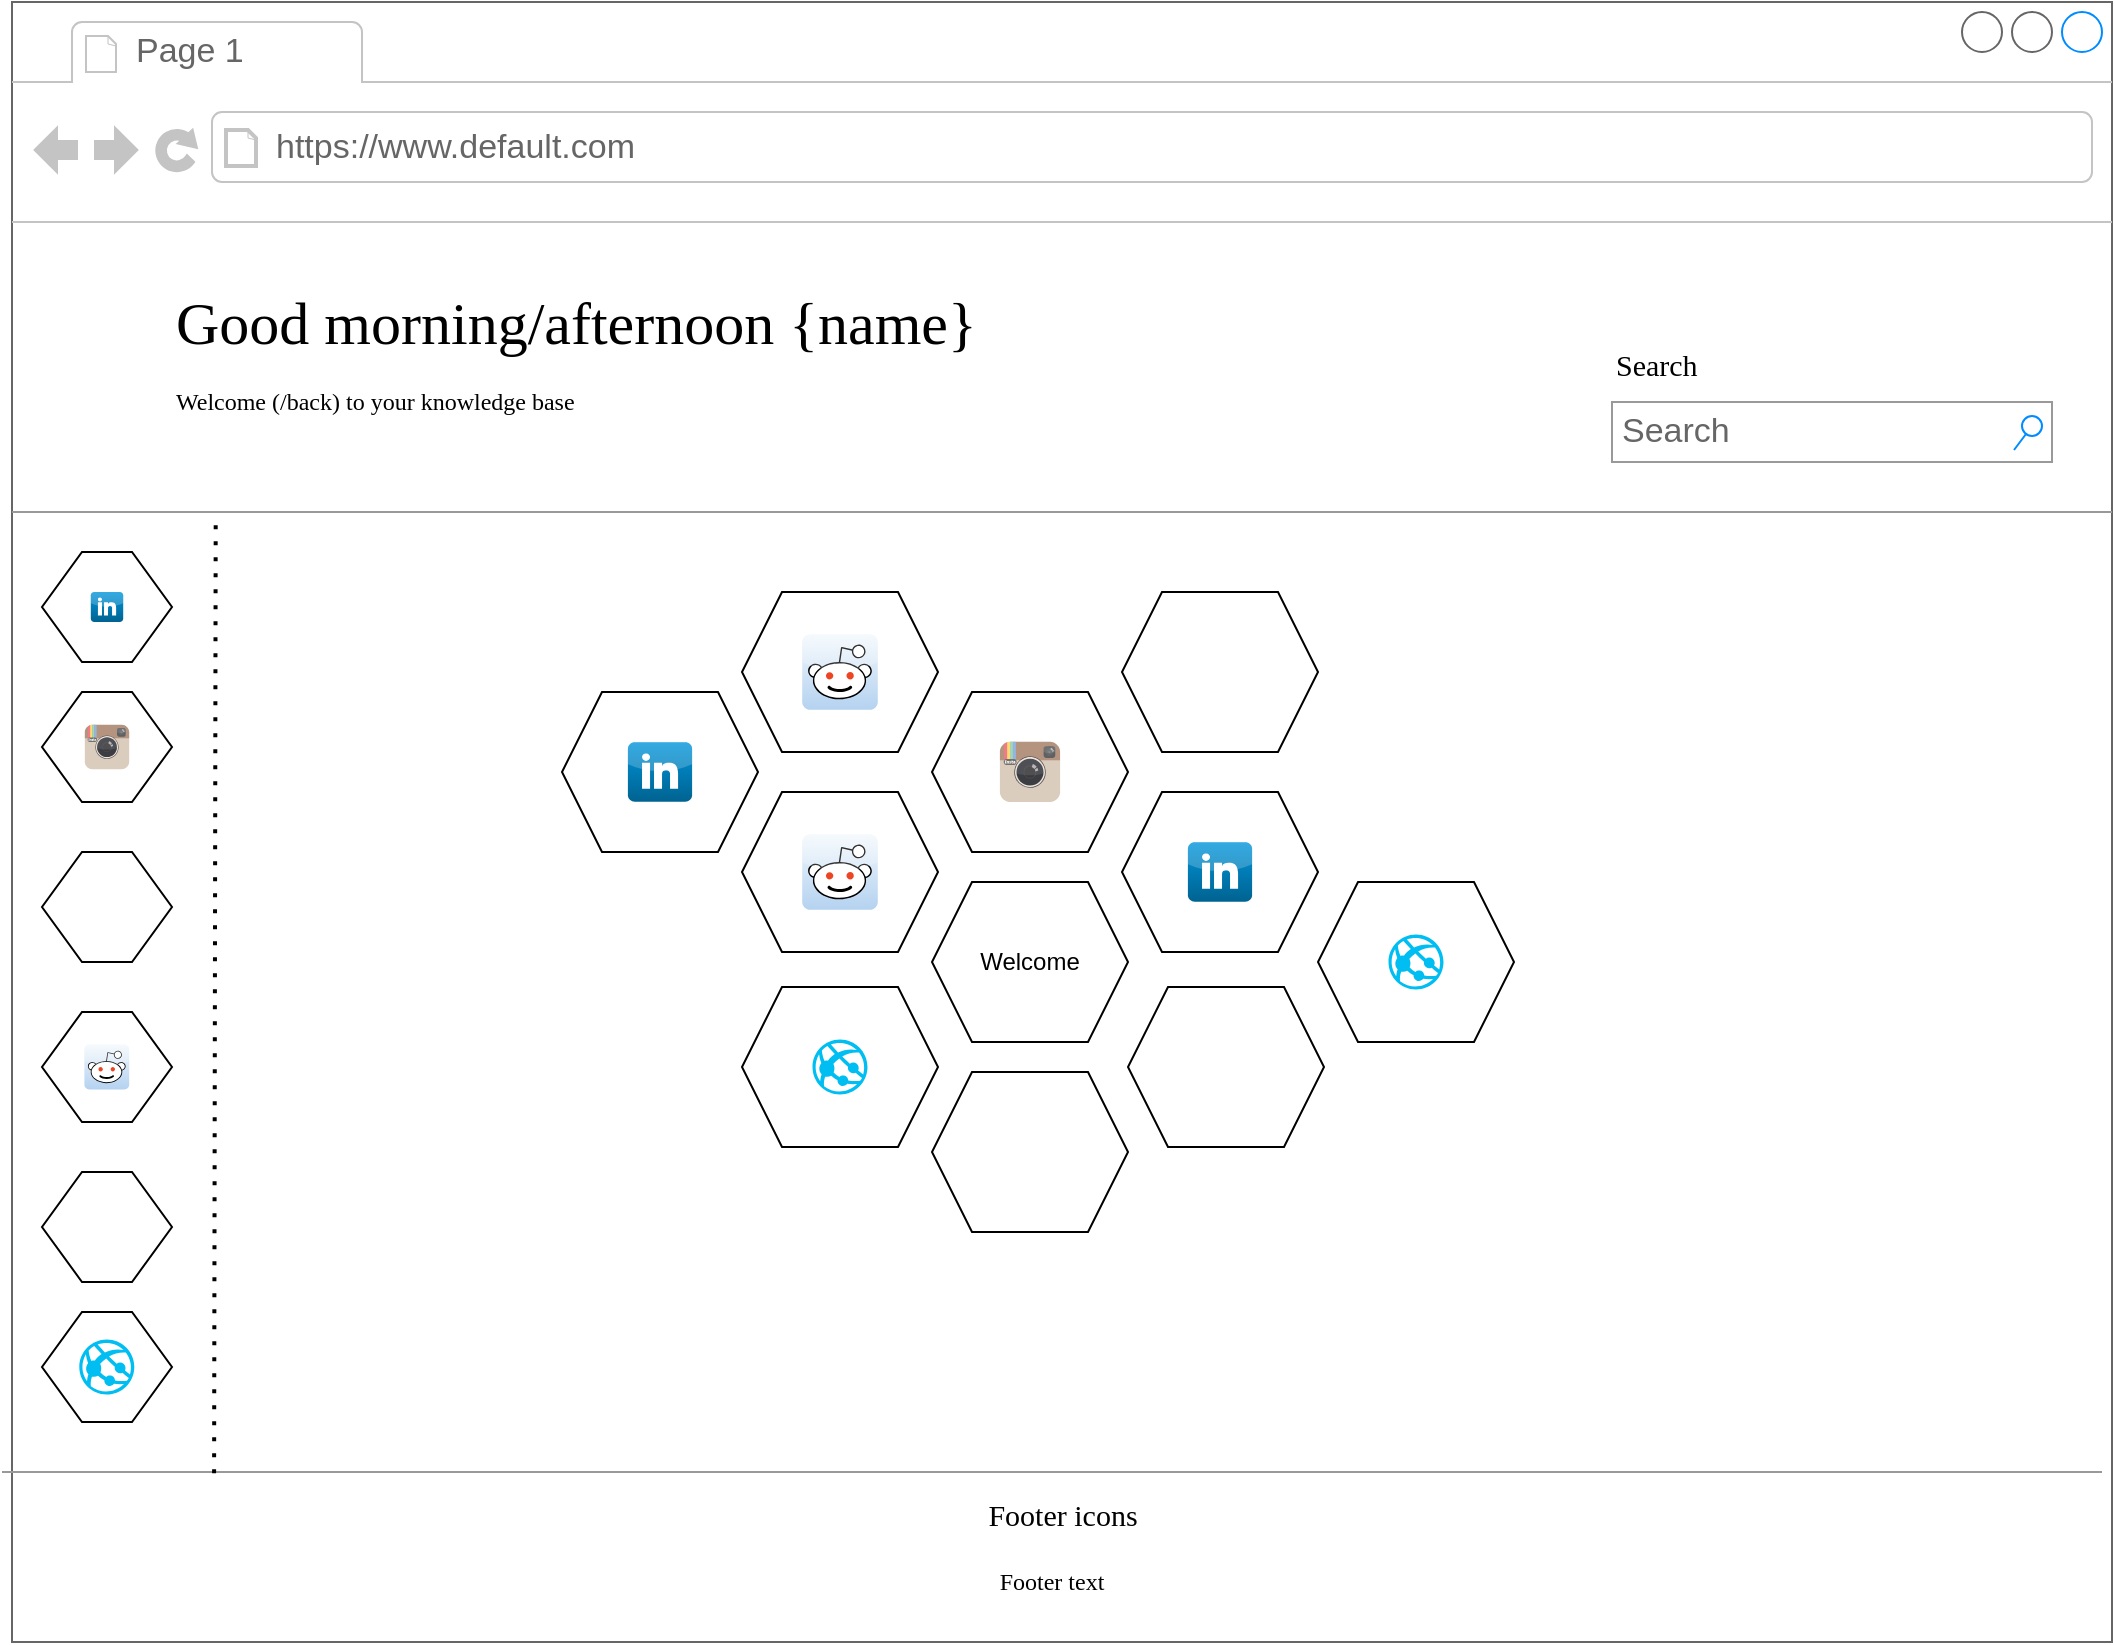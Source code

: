 <mxfile version="23.1.1" type="github">
  <diagram name="Page-1" id="2cc2dc42-3aac-f2a9-1cec-7a8b7cbee084">
    <mxGraphModel dx="733" dy="403" grid="1" gridSize="10" guides="1" tooltips="1" connect="1" arrows="1" fold="1" page="1" pageScale="1" pageWidth="1100" pageHeight="850" background="none" math="0" shadow="0">
      <root>
        <mxCell id="0" />
        <mxCell id="1" parent="0" />
        <mxCell id="7026571954dc6520-1" value="" style="strokeWidth=1;shadow=0;dashed=0;align=center;html=1;shape=mxgraph.mockup.containers.browserWindow;rSize=0;strokeColor=#666666;mainText=,;recursiveResize=0;rounded=0;labelBackgroundColor=none;fontFamily=Verdana;fontSize=12" parent="1" vertex="1">
          <mxGeometry x="25" y="15" width="1050" height="820" as="geometry" />
        </mxCell>
        <mxCell id="7026571954dc6520-2" value="Page 1" style="strokeWidth=1;shadow=0;dashed=0;align=center;html=1;shape=mxgraph.mockup.containers.anchor;fontSize=17;fontColor=#666666;align=left;" parent="7026571954dc6520-1" vertex="1">
          <mxGeometry x="60" y="12" width="110" height="26" as="geometry" />
        </mxCell>
        <mxCell id="7026571954dc6520-3" value="https://www.default.com" style="strokeWidth=1;shadow=0;dashed=0;align=center;html=1;shape=mxgraph.mockup.containers.anchor;rSize=0;fontSize=17;fontColor=#666666;align=left;" parent="7026571954dc6520-1" vertex="1">
          <mxGeometry x="130" y="60" width="250" height="26" as="geometry" />
        </mxCell>
        <mxCell id="7026571954dc6520-4" value="Good morning/afternoon {name}" style="text;html=1;points=[];align=left;verticalAlign=top;spacingTop=-4;fontSize=30;fontFamily=Verdana" parent="7026571954dc6520-1" vertex="1">
          <mxGeometry x="80" y="140" width="340" height="50" as="geometry" />
        </mxCell>
        <mxCell id="7026571954dc6520-11" value="Welcome (/back) to your knowledge base" style="text;html=1;points=[];align=left;verticalAlign=top;spacingTop=-4;fontSize=12;fontFamily=Verdana;whiteSpace=wrap;" parent="7026571954dc6520-1" vertex="1">
          <mxGeometry x="80" y="190" width="280" height="40" as="geometry" />
        </mxCell>
        <mxCell id="7026571954dc6520-12" value="Search" style="text;html=1;points=[];align=left;verticalAlign=top;spacingTop=-4;fontSize=15;fontFamily=Verdana" parent="7026571954dc6520-1" vertex="1">
          <mxGeometry x="800" y="170" width="170" height="30" as="geometry" />
        </mxCell>
        <mxCell id="7026571954dc6520-14" value="Search" style="strokeWidth=1;shadow=0;dashed=0;align=center;html=1;shape=mxgraph.mockup.forms.searchBox;strokeColor=#999999;mainText=;strokeColor2=#008cff;fontColor=#666666;fontSize=17;align=left;spacingLeft=3;rounded=0;labelBackgroundColor=none;" parent="7026571954dc6520-1" vertex="1">
          <mxGeometry x="800" y="200" width="220" height="30" as="geometry" />
        </mxCell>
        <mxCell id="7026571954dc6520-15" value="" style="verticalLabelPosition=bottom;shadow=0;dashed=0;align=center;html=1;verticalAlign=top;strokeWidth=1;shape=mxgraph.mockup.markup.line;strokeColor=#999999;rounded=0;labelBackgroundColor=none;fillColor=#ffffff;fontFamily=Verdana;fontSize=12;fontColor=#000000;" parent="7026571954dc6520-1" vertex="1">
          <mxGeometry y="245" width="1050" height="20" as="geometry" />
        </mxCell>
        <mxCell id="7026571954dc6520-21" value="" style="verticalLabelPosition=bottom;shadow=0;dashed=0;align=center;html=1;verticalAlign=top;strokeWidth=1;shape=mxgraph.mockup.markup.line;strokeColor=#999999;rounded=0;labelBackgroundColor=none;fillColor=#ffffff;fontFamily=Verdana;fontSize=12;fontColor=#000000;" parent="7026571954dc6520-1" vertex="1">
          <mxGeometry x="-5" y="725" width="1050" height="20" as="geometry" />
        </mxCell>
        <mxCell id="7026571954dc6520-31" value="Footer icons" style="text;html=1;points=[];align=center;verticalAlign=top;spacingTop=-4;fontSize=15;fontFamily=Verdana" parent="7026571954dc6520-1" vertex="1">
          <mxGeometry x="440" y="745" width="170" height="30" as="geometry" />
        </mxCell>
        <mxCell id="7026571954dc6520-34" value="&lt;div style=&quot;&quot;&gt;&lt;span style=&quot;background-color: initial;&quot;&gt;Footer text&lt;/span&gt;&lt;/div&gt;" style="text;html=1;points=[];align=center;verticalAlign=top;spacingTop=-4;fontSize=12;fontFamily=Verdana;whiteSpace=wrap;" parent="7026571954dc6520-1" vertex="1">
          <mxGeometry x="265" y="780" width="510" height="30" as="geometry" />
        </mxCell>
        <mxCell id="zGA6LBWknvbC6V1FzWVg-1" value="" style="shape=hexagon;perimeter=hexagonPerimeter2;whiteSpace=wrap;html=1;fixedSize=1;" vertex="1" parent="7026571954dc6520-1">
          <mxGeometry x="15" y="275" width="65" height="55" as="geometry" />
        </mxCell>
        <mxCell id="zGA6LBWknvbC6V1FzWVg-5" value="" style="shape=hexagon;perimeter=hexagonPerimeter2;whiteSpace=wrap;html=1;fixedSize=1;" vertex="1" parent="7026571954dc6520-1">
          <mxGeometry x="15" y="505" width="65" height="55" as="geometry" />
        </mxCell>
        <mxCell id="zGA6LBWknvbC6V1FzWVg-4" value="" style="shape=hexagon;perimeter=hexagonPerimeter2;whiteSpace=wrap;html=1;fixedSize=1;" vertex="1" parent="7026571954dc6520-1">
          <mxGeometry x="15" y="345" width="65" height="55" as="geometry" />
        </mxCell>
        <mxCell id="zGA6LBWknvbC6V1FzWVg-3" value="" style="shape=hexagon;perimeter=hexagonPerimeter2;whiteSpace=wrap;html=1;fixedSize=1;" vertex="1" parent="7026571954dc6520-1">
          <mxGeometry x="15" y="425" width="65" height="55" as="geometry" />
        </mxCell>
        <mxCell id="zGA6LBWknvbC6V1FzWVg-2" value="" style="shape=hexagon;perimeter=hexagonPerimeter2;whiteSpace=wrap;html=1;fixedSize=1;size=20.0;" vertex="1" parent="7026571954dc6520-1">
          <mxGeometry x="15" y="585" width="65" height="55" as="geometry" />
        </mxCell>
        <mxCell id="zGA6LBWknvbC6V1FzWVg-7" value="" style="shape=hexagon;perimeter=hexagonPerimeter2;whiteSpace=wrap;html=1;fixedSize=1;" vertex="1" parent="7026571954dc6520-1">
          <mxGeometry x="15" y="655" width="65" height="55" as="geometry" />
        </mxCell>
        <mxCell id="zGA6LBWknvbC6V1FzWVg-11" value="" style="endArrow=none;dashed=1;html=1;dashPattern=1 3;strokeWidth=2;rounded=0;exitX=0.101;exitY=0.533;exitDx=0;exitDy=0;exitPerimeter=0;movable=1;resizable=1;rotatable=1;deletable=1;editable=1;locked=0;connectable=1;entryX=0.097;entryY=0.7;entryDx=0;entryDy=0;entryPerimeter=0;" edge="1" parent="7026571954dc6520-1" source="7026571954dc6520-21" target="7026571954dc6520-15">
          <mxGeometry width="50" height="50" relative="1" as="geometry">
            <mxPoint x="365" y="435" as="sourcePoint" />
            <mxPoint x="101" y="265" as="targetPoint" />
          </mxGeometry>
        </mxCell>
        <mxCell id="zGA6LBWknvbC6V1FzWVg-12" value="Welcome" style="shape=hexagon;perimeter=hexagonPerimeter2;whiteSpace=wrap;html=1;fixedSize=1;" vertex="1" parent="7026571954dc6520-1">
          <mxGeometry x="460" y="440" width="98" height="80" as="geometry" />
        </mxCell>
        <mxCell id="zGA6LBWknvbC6V1FzWVg-13" value="" style="shape=hexagon;perimeter=hexagonPerimeter2;whiteSpace=wrap;html=1;fixedSize=1;" vertex="1" parent="7026571954dc6520-1">
          <mxGeometry x="555" y="395" width="98" height="80" as="geometry" />
        </mxCell>
        <mxCell id="zGA6LBWknvbC6V1FzWVg-14" value="" style="shape=hexagon;perimeter=hexagonPerimeter2;whiteSpace=wrap;html=1;fixedSize=1;" vertex="1" parent="7026571954dc6520-1">
          <mxGeometry x="460" y="345" width="98" height="80" as="geometry" />
        </mxCell>
        <mxCell id="zGA6LBWknvbC6V1FzWVg-18" value="" style="shape=hexagon;perimeter=hexagonPerimeter2;whiteSpace=wrap;html=1;fixedSize=1;" vertex="1" parent="7026571954dc6520-1">
          <mxGeometry x="365" y="395" width="98" height="80" as="geometry" />
        </mxCell>
        <mxCell id="zGA6LBWknvbC6V1FzWVg-17" value="" style="shape=hexagon;perimeter=hexagonPerimeter2;whiteSpace=wrap;html=1;fixedSize=1;" vertex="1" parent="7026571954dc6520-1">
          <mxGeometry x="365" y="492.5" width="98" height="80" as="geometry" />
        </mxCell>
        <mxCell id="zGA6LBWknvbC6V1FzWVg-16" value="" style="shape=hexagon;perimeter=hexagonPerimeter2;whiteSpace=wrap;html=1;fixedSize=1;" vertex="1" parent="7026571954dc6520-1">
          <mxGeometry x="460" y="535" width="98" height="80" as="geometry" />
        </mxCell>
        <mxCell id="zGA6LBWknvbC6V1FzWVg-15" value="" style="shape=hexagon;perimeter=hexagonPerimeter2;whiteSpace=wrap;html=1;fixedSize=1;" vertex="1" parent="7026571954dc6520-1">
          <mxGeometry x="558" y="492.5" width="98" height="80" as="geometry" />
        </mxCell>
        <mxCell id="zGA6LBWknvbC6V1FzWVg-21" value="" style="shape=hexagon;perimeter=hexagonPerimeter2;whiteSpace=wrap;html=1;fixedSize=1;" vertex="1" parent="7026571954dc6520-1">
          <mxGeometry x="555" y="295" width="98" height="80" as="geometry" />
        </mxCell>
        <mxCell id="zGA6LBWknvbC6V1FzWVg-20" value="" style="shape=hexagon;perimeter=hexagonPerimeter2;whiteSpace=wrap;html=1;fixedSize=1;" vertex="1" parent="7026571954dc6520-1">
          <mxGeometry x="365" y="295" width="98" height="80" as="geometry" />
        </mxCell>
        <mxCell id="zGA6LBWknvbC6V1FzWVg-19" value="" style="shape=hexagon;perimeter=hexagonPerimeter2;whiteSpace=wrap;html=1;fixedSize=1;" vertex="1" parent="7026571954dc6520-1">
          <mxGeometry x="275" y="345" width="98" height="80" as="geometry" />
        </mxCell>
        <mxCell id="zGA6LBWknvbC6V1FzWVg-22" value="" style="shape=hexagon;perimeter=hexagonPerimeter2;whiteSpace=wrap;html=1;fixedSize=1;" vertex="1" parent="7026571954dc6520-1">
          <mxGeometry x="653" y="440" width="98" height="80" as="geometry" />
        </mxCell>
        <mxCell id="zGA6LBWknvbC6V1FzWVg-24" value="" style="dashed=0;outlineConnect=0;html=1;align=center;labelPosition=center;verticalLabelPosition=bottom;verticalAlign=top;shape=mxgraph.webicons.linkedin;fillColor=#0095DB;gradientColor=#006391;aspect=fixed;" vertex="1" parent="7026571954dc6520-1">
          <mxGeometry x="39.4" y="295" width="16.2" height="15" as="geometry" />
        </mxCell>
        <mxCell id="zGA6LBWknvbC6V1FzWVg-26" value="" style="dashed=0;outlineConnect=0;html=1;align=center;labelPosition=center;verticalLabelPosition=bottom;verticalAlign=top;shape=mxgraph.webicons.linkedin;fillColor=#0095DB;gradientColor=#006391;aspect=fixed;" vertex="1" parent="7026571954dc6520-1">
          <mxGeometry x="587.95" y="420.14" width="32.1" height="29.72" as="geometry" />
        </mxCell>
        <mxCell id="zGA6LBWknvbC6V1FzWVg-27" value="" style="dashed=0;outlineConnect=0;html=1;align=center;labelPosition=center;verticalLabelPosition=bottom;verticalAlign=top;shape=mxgraph.weblogos.instagram;fillColor=#6FC0E4;gradientColor=#1E305B;movable=1;resizable=1;rotatable=1;deletable=1;editable=1;locked=0;connectable=1;aspect=fixed;" vertex="1" parent="7026571954dc6520-1">
          <mxGeometry x="36.4" y="361.4" width="22.2" height="22.2" as="geometry" />
        </mxCell>
        <mxCell id="zGA6LBWknvbC6V1FzWVg-28" value="" style="dashed=0;outlineConnect=0;html=1;align=center;labelPosition=center;verticalLabelPosition=bottom;verticalAlign=top;shape=mxgraph.weblogos.instagram;fillColor=#6FC0E4;gradientColor=#1E305B;movable=1;resizable=1;rotatable=1;deletable=1;editable=1;locked=0;connectable=1;aspect=fixed;" vertex="1" parent="7026571954dc6520-1">
          <mxGeometry x="493.95" y="369.9" width="30.1" height="30.1" as="geometry" />
        </mxCell>
        <mxCell id="zGA6LBWknvbC6V1FzWVg-29" value="" style="shape=image;html=1;verticalAlign=top;verticalLabelPosition=bottom;labelBackgroundColor=#ffffff;imageAspect=0;aspect=fixed;image=https://cdn3.iconfinder.com/data/icons/2018-social-media-logotypes/1000/2018_social_media_popular_app_logo_twitter-128.png" vertex="1" parent="7026571954dc6520-1">
          <mxGeometry x="36.75" y="441.75" width="21.5" height="21.5" as="geometry" />
        </mxCell>
        <mxCell id="zGA6LBWknvbC6V1FzWVg-31" value="" style="dashed=0;outlineConnect=0;html=1;align=center;labelPosition=center;verticalLabelPosition=bottom;verticalAlign=top;shape=mxgraph.webicons.linkedin;fillColor=#0095DB;gradientColor=#006391;aspect=fixed;" vertex="1" parent="7026571954dc6520-1">
          <mxGeometry x="307.95" y="370.14" width="32.1" height="29.72" as="geometry" />
        </mxCell>
        <mxCell id="zGA6LBWknvbC6V1FzWVg-33" value="" style="dashed=0;outlineConnect=0;html=1;align=center;labelPosition=center;verticalLabelPosition=bottom;verticalAlign=top;shape=mxgraph.webicons.reddit;fillColor=#F3F8FC;gradientColor=#B4D2F0;aspect=fixed;" vertex="1" parent="7026571954dc6520-1">
          <mxGeometry x="36.2" y="521.3" width="22.4" height="22.4" as="geometry" />
        </mxCell>
        <mxCell id="zGA6LBWknvbC6V1FzWVg-34" value="" style="dashed=0;outlineConnect=0;html=1;align=center;labelPosition=center;verticalLabelPosition=bottom;verticalAlign=top;shape=mxgraph.webicons.reddit;fillColor=#F3F8FC;gradientColor=#B4D2F0;aspect=fixed;" vertex="1" parent="7026571954dc6520-1">
          <mxGeometry x="395.1" y="316.1" width="37.8" height="37.8" as="geometry" />
        </mxCell>
        <mxCell id="zGA6LBWknvbC6V1FzWVg-35" value="" style="dashed=0;outlineConnect=0;html=1;align=center;labelPosition=center;verticalLabelPosition=bottom;verticalAlign=top;shape=mxgraph.webicons.reddit;fillColor=#F3F8FC;gradientColor=#B4D2F0;aspect=fixed;" vertex="1" parent="7026571954dc6520-1">
          <mxGeometry x="395.1" y="416.1" width="37.8" height="37.8" as="geometry" />
        </mxCell>
        <mxCell id="zGA6LBWknvbC6V1FzWVg-37" value="" style="shape=image;html=1;verticalAlign=top;verticalLabelPosition=bottom;labelBackgroundColor=#ffffff;imageAspect=0;aspect=fixed;image=https://cdn2.iconfinder.com/data/icons/social-media-2285/512/1_Facebook_colored_svg_copy-128.png" vertex="1" parent="7026571954dc6520-1">
          <mxGeometry x="33.4" y="598.5" width="28" height="28" as="geometry" />
        </mxCell>
        <mxCell id="zGA6LBWknvbC6V1FzWVg-38" value="" style="shape=image;html=1;verticalAlign=top;verticalLabelPosition=bottom;labelBackgroundColor=#ffffff;imageAspect=0;aspect=fixed;image=https://cdn2.iconfinder.com/data/icons/social-media-2285/512/1_Facebook_colored_svg_copy-128.png" vertex="1" parent="7026571954dc6520-1">
          <mxGeometry x="593" y="518.5" width="28" height="28" as="geometry" />
        </mxCell>
        <mxCell id="zGA6LBWknvbC6V1FzWVg-39" value="" style="verticalLabelPosition=bottom;html=1;verticalAlign=top;align=center;strokeColor=none;fillColor=#00BEF2;shape=mxgraph.azure.azure_website;pointerEvents=1;aspect=fixed;" vertex="1" parent="7026571954dc6520-1">
          <mxGeometry x="33.65" y="668.75" width="27.5" height="27.5" as="geometry" />
        </mxCell>
        <mxCell id="zGA6LBWknvbC6V1FzWVg-40" value="" style="verticalLabelPosition=bottom;html=1;verticalAlign=top;align=center;strokeColor=none;fillColor=#00BEF2;shape=mxgraph.azure.azure_website;pointerEvents=1;aspect=fixed;" vertex="1" parent="7026571954dc6520-1">
          <mxGeometry x="400.25" y="518.75" width="27.5" height="27.5" as="geometry" />
        </mxCell>
        <mxCell id="zGA6LBWknvbC6V1FzWVg-41" value="" style="verticalLabelPosition=bottom;html=1;verticalAlign=top;align=center;strokeColor=none;fillColor=#00BEF2;shape=mxgraph.azure.azure_website;pointerEvents=1;aspect=fixed;" vertex="1" parent="7026571954dc6520-1">
          <mxGeometry x="688.25" y="466.25" width="27.5" height="27.5" as="geometry" />
        </mxCell>
        <mxCell id="zGA6LBWknvbC6V1FzWVg-42" value="" style="shape=image;html=1;verticalAlign=top;verticalLabelPosition=bottom;labelBackgroundColor=#ffffff;imageAspect=0;aspect=fixed;image=https://cdn3.iconfinder.com/data/icons/2018-social-media-logotypes/1000/2018_social_media_popular_app_logo_twitter-128.png" vertex="1" parent="7026571954dc6520-1">
          <mxGeometry x="586.99" y="317.99" width="34.02" height="34.02" as="geometry" />
        </mxCell>
        <mxCell id="zGA6LBWknvbC6V1FzWVg-43" value="" style="shape=image;html=1;verticalAlign=top;verticalLabelPosition=bottom;labelBackgroundColor=#ffffff;imageAspect=0;aspect=fixed;image=https://cdn3.iconfinder.com/data/icons/2018-social-media-logotypes/1000/2018_social_media_popular_app_logo_twitter-128.png" vertex="1" parent="7026571954dc6520-1">
          <mxGeometry x="491.99" y="557.99" width="34.02" height="34.02" as="geometry" />
        </mxCell>
      </root>
    </mxGraphModel>
  </diagram>
</mxfile>
